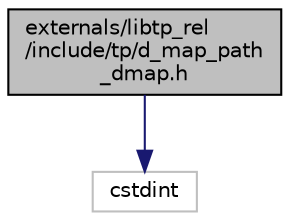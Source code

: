 digraph "externals/libtp_rel/include/tp/d_map_path_dmap.h"
{
 // LATEX_PDF_SIZE
  edge [fontname="Helvetica",fontsize="10",labelfontname="Helvetica",labelfontsize="10"];
  node [fontname="Helvetica",fontsize="10",shape=record];
  Node1 [label="externals/libtp_rel\l/include/tp/d_map_path\l_dmap.h",height=0.2,width=0.4,color="black", fillcolor="grey75", style="filled", fontcolor="black",tooltip="Symbols of the d_map_path_dmap field."];
  Node1 -> Node2 [color="midnightblue",fontsize="10",style="solid",fontname="Helvetica"];
  Node2 [label="cstdint",height=0.2,width=0.4,color="grey75", fillcolor="white", style="filled",tooltip=" "];
}
